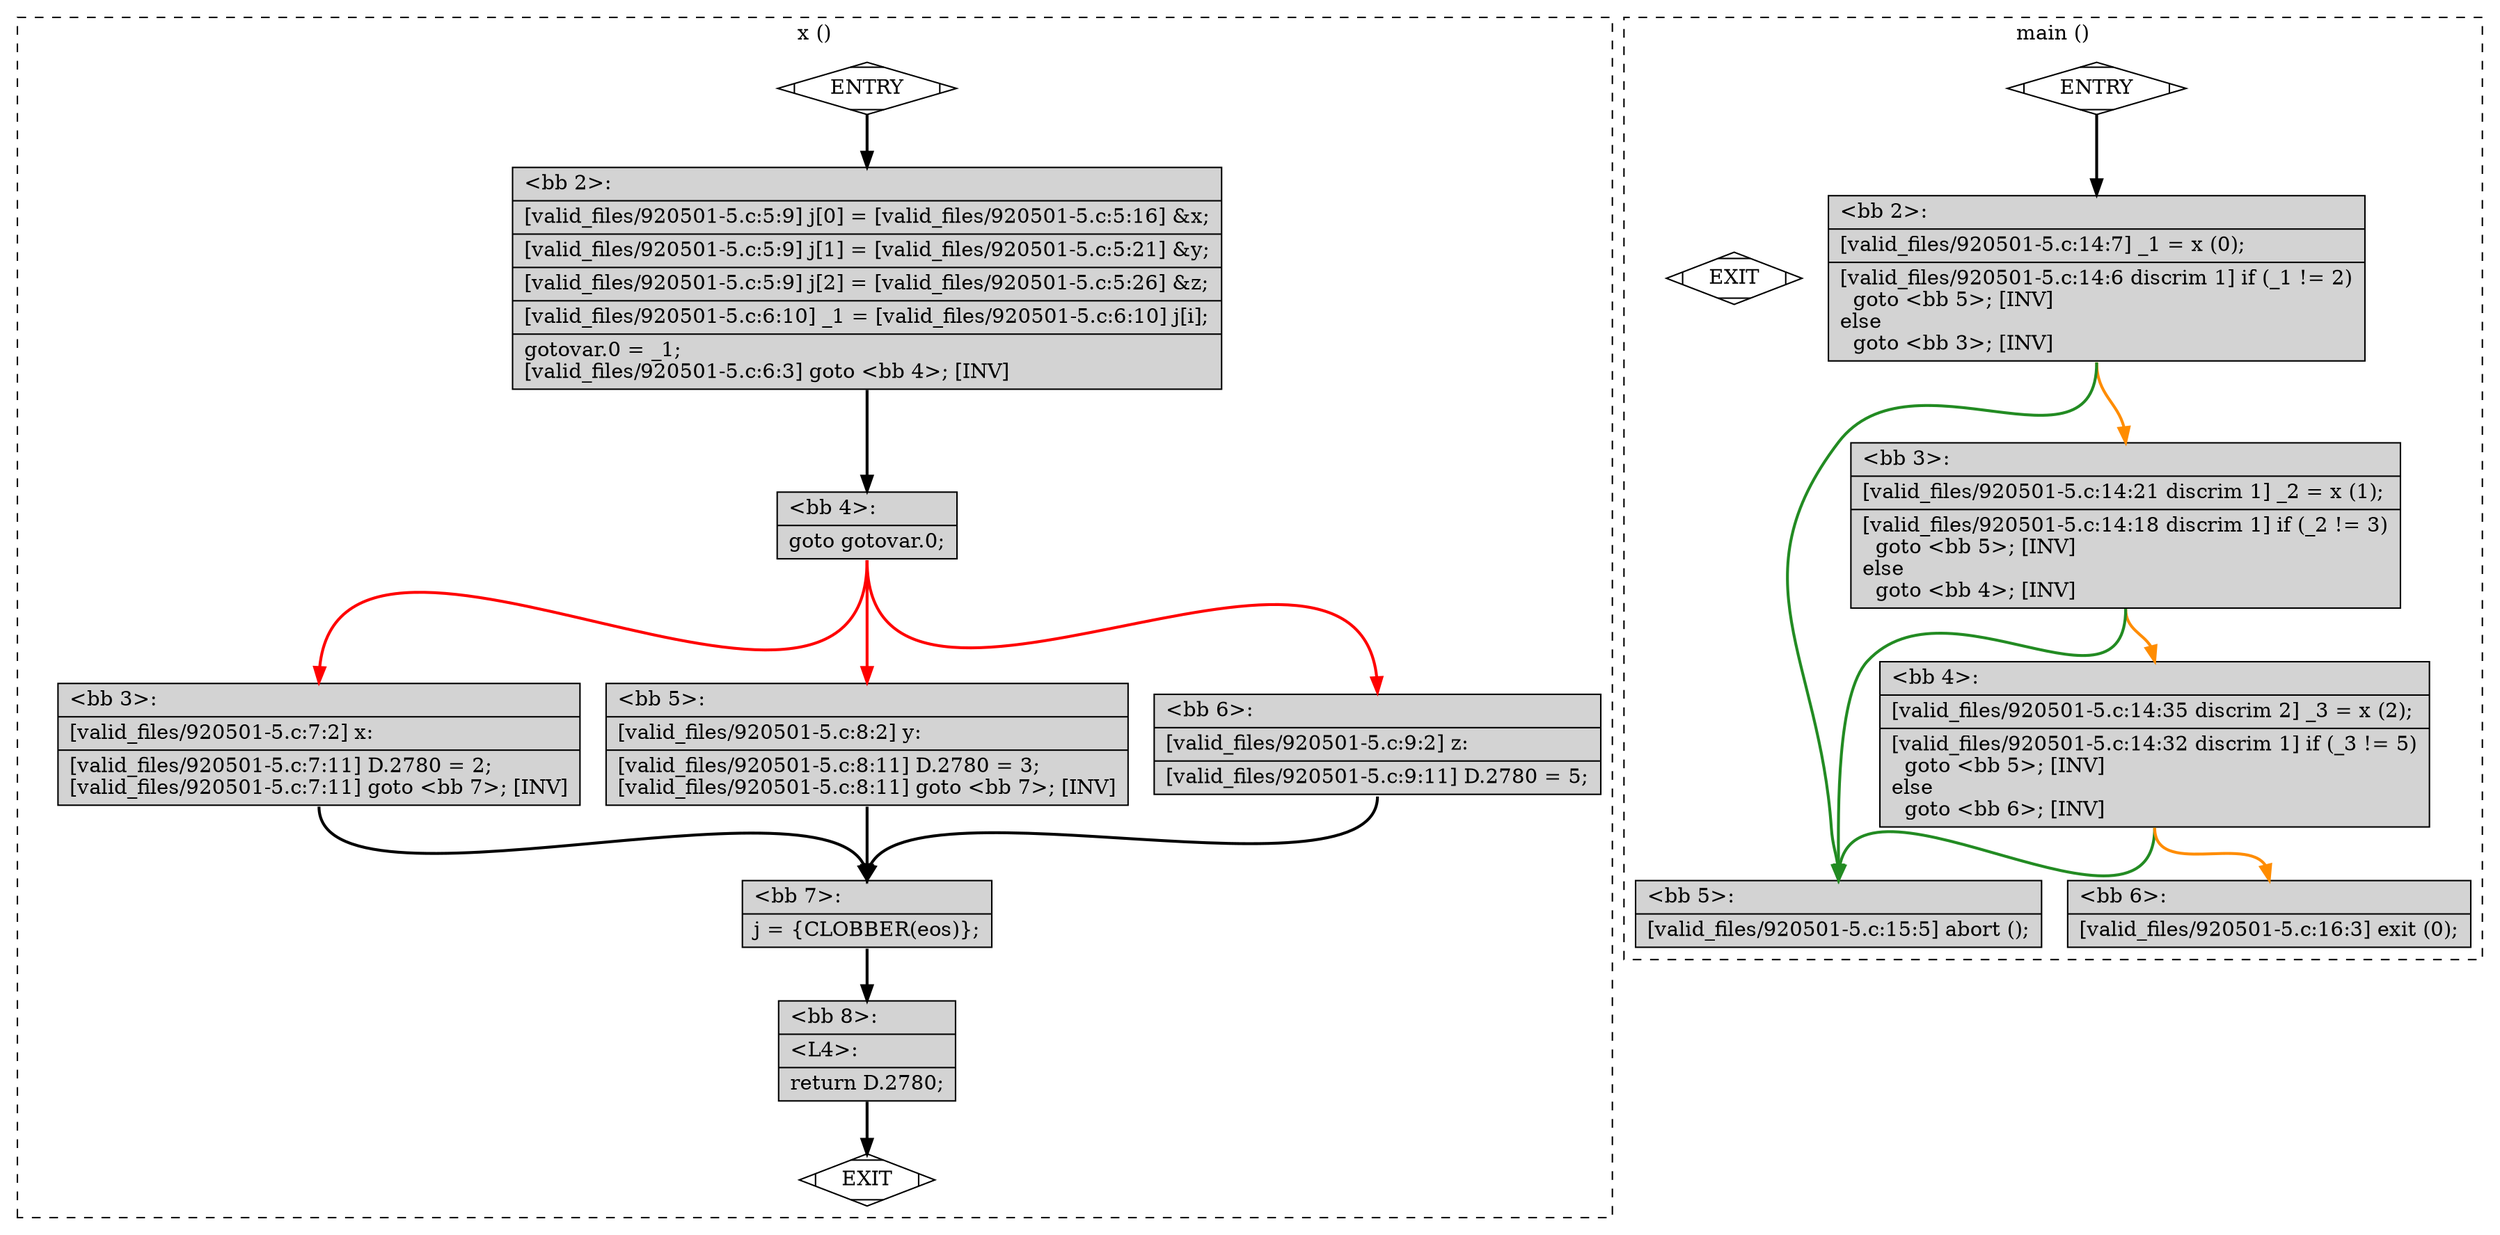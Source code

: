 digraph "a-920501-5.c.015t.cfg" {
overlap=false;
subgraph "cluster_x" {
	style="dashed";
	color="black";
	label="x ()";
	fn_0_basic_block_0 [shape=Mdiamond,style=filled,fillcolor=white,label="ENTRY"];

	fn_0_basic_block_1 [shape=Mdiamond,style=filled,fillcolor=white,label="EXIT"];

	fn_0_basic_block_2 [shape=record,style=filled,fillcolor=lightgrey,label="{\<bb\ 2\>:\l\
|[valid_files/920501-5.c:5:9]\ j[0]\ =\ [valid_files/920501-5.c:5:16]\ &x;\l\
|[valid_files/920501-5.c:5:9]\ j[1]\ =\ [valid_files/920501-5.c:5:21]\ &y;\l\
|[valid_files/920501-5.c:5:9]\ j[2]\ =\ [valid_files/920501-5.c:5:26]\ &z;\l\
|[valid_files/920501-5.c:6:10]\ _1\ =\ [valid_files/920501-5.c:6:10]\ j[i];\l\
|gotovar.0\ =\ _1;\l\
[valid_files/920501-5.c:6:3]\ goto\ \<bb\ 4\>;\ [INV]\l\
}"];

	fn_0_basic_block_3 [shape=record,style=filled,fillcolor=lightgrey,label="{\<bb\ 3\>:\l\
|[valid_files/920501-5.c:7:2]\ x:\l\
|[valid_files/920501-5.c:7:11]\ D.2780\ =\ 2;\l\
[valid_files/920501-5.c:7:11]\ goto\ \<bb\ 7\>;\ [INV]\l\
}"];

	fn_0_basic_block_4 [shape=record,style=filled,fillcolor=lightgrey,label="{\<bb\ 4\>:\l\
|goto\ gotovar.0;\l\
}"];

	fn_0_basic_block_5 [shape=record,style=filled,fillcolor=lightgrey,label="{\<bb\ 5\>:\l\
|[valid_files/920501-5.c:8:2]\ y:\l\
|[valid_files/920501-5.c:8:11]\ D.2780\ =\ 3;\l\
[valid_files/920501-5.c:8:11]\ goto\ \<bb\ 7\>;\ [INV]\l\
}"];

	fn_0_basic_block_6 [shape=record,style=filled,fillcolor=lightgrey,label="{\<bb\ 6\>:\l\
|[valid_files/920501-5.c:9:2]\ z:\l\
|[valid_files/920501-5.c:9:11]\ D.2780\ =\ 5;\l\
}"];

	fn_0_basic_block_7 [shape=record,style=filled,fillcolor=lightgrey,label="{\<bb\ 7\>:\l\
|j\ =\ \{CLOBBER(eos)\};\l\
}"];

	fn_0_basic_block_8 [shape=record,style=filled,fillcolor=lightgrey,label="{\<bb\ 8\>:\l\
|\<L4\>:\l\
|return\ D.2780;\l\
}"];

	fn_0_basic_block_0:s -> fn_0_basic_block_2:n [style="solid,bold",color=black,weight=100,constraint=true];
	fn_0_basic_block_2:s -> fn_0_basic_block_4:n [style="solid,bold",color=black,weight=100,constraint=true];
	fn_0_basic_block_3:s -> fn_0_basic_block_7:n [style="solid,bold",color=black,weight=100,constraint=true];
	fn_0_basic_block_4:s -> fn_0_basic_block_3:n [style="solid,bold",color=red,weight=10,constraint=true];
	fn_0_basic_block_4:s -> fn_0_basic_block_5:n [style="solid,bold",color=red,weight=10,constraint=true];
	fn_0_basic_block_4:s -> fn_0_basic_block_6:n [style="solid,bold",color=red,weight=10,constraint=true];
	fn_0_basic_block_5:s -> fn_0_basic_block_7:n [style="solid,bold",color=black,weight=100,constraint=true];
	fn_0_basic_block_6:s -> fn_0_basic_block_7:n [style="solid,bold",color=black,weight=100,constraint=true];
	fn_0_basic_block_7:s -> fn_0_basic_block_8:n [style="solid,bold",color=black,weight=100,constraint=true];
	fn_0_basic_block_8:s -> fn_0_basic_block_1:n [style="solid,bold",color=black,weight=10,constraint=true];
	fn_0_basic_block_0:s -> fn_0_basic_block_1:n [style="invis",constraint=true];
}
subgraph "cluster_main" {
	style="dashed";
	color="black";
	label="main ()";
	fn_1_basic_block_0 [shape=Mdiamond,style=filled,fillcolor=white,label="ENTRY"];

	fn_1_basic_block_1 [shape=Mdiamond,style=filled,fillcolor=white,label="EXIT"];

	fn_1_basic_block_2 [shape=record,style=filled,fillcolor=lightgrey,label="{\<bb\ 2\>:\l\
|[valid_files/920501-5.c:14:7]\ _1\ =\ x\ (0);\l\
|[valid_files/920501-5.c:14:6\ discrim\ 1]\ if\ (_1\ !=\ 2)\l\
\ \ goto\ \<bb\ 5\>;\ [INV]\l\
else\l\
\ \ goto\ \<bb\ 3\>;\ [INV]\l\
}"];

	fn_1_basic_block_3 [shape=record,style=filled,fillcolor=lightgrey,label="{\<bb\ 3\>:\l\
|[valid_files/920501-5.c:14:21\ discrim\ 1]\ _2\ =\ x\ (1);\l\
|[valid_files/920501-5.c:14:18\ discrim\ 1]\ if\ (_2\ !=\ 3)\l\
\ \ goto\ \<bb\ 5\>;\ [INV]\l\
else\l\
\ \ goto\ \<bb\ 4\>;\ [INV]\l\
}"];

	fn_1_basic_block_4 [shape=record,style=filled,fillcolor=lightgrey,label="{\<bb\ 4\>:\l\
|[valid_files/920501-5.c:14:35\ discrim\ 2]\ _3\ =\ x\ (2);\l\
|[valid_files/920501-5.c:14:32\ discrim\ 1]\ if\ (_3\ !=\ 5)\l\
\ \ goto\ \<bb\ 5\>;\ [INV]\l\
else\l\
\ \ goto\ \<bb\ 6\>;\ [INV]\l\
}"];

	fn_1_basic_block_5 [shape=record,style=filled,fillcolor=lightgrey,label="{\<bb\ 5\>:\l\
|[valid_files/920501-5.c:15:5]\ abort\ ();\l\
}"];

	fn_1_basic_block_6 [shape=record,style=filled,fillcolor=lightgrey,label="{\<bb\ 6\>:\l\
|[valid_files/920501-5.c:16:3]\ exit\ (0);\l\
}"];

	fn_1_basic_block_0:s -> fn_1_basic_block_2:n [style="solid,bold",color=black,weight=100,constraint=true];
	fn_1_basic_block_2:s -> fn_1_basic_block_5:n [style="solid,bold",color=forestgreen,weight=10,constraint=true];
	fn_1_basic_block_2:s -> fn_1_basic_block_3:n [style="solid,bold",color=darkorange,weight=10,constraint=true];
	fn_1_basic_block_3:s -> fn_1_basic_block_5:n [style="solid,bold",color=forestgreen,weight=10,constraint=true];
	fn_1_basic_block_3:s -> fn_1_basic_block_4:n [style="solid,bold",color=darkorange,weight=10,constraint=true];
	fn_1_basic_block_4:s -> fn_1_basic_block_5:n [style="solid,bold",color=forestgreen,weight=10,constraint=true];
	fn_1_basic_block_4:s -> fn_1_basic_block_6:n [style="solid,bold",color=darkorange,weight=10,constraint=true];
	fn_1_basic_block_0:s -> fn_1_basic_block_1:n [style="invis",constraint=true];
}
}
